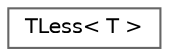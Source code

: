 digraph "Graphical Class Hierarchy"
{
 // INTERACTIVE_SVG=YES
 // LATEX_PDF_SIZE
  bgcolor="transparent";
  edge [fontname=Helvetica,fontsize=10,labelfontname=Helvetica,labelfontsize=10];
  node [fontname=Helvetica,fontsize=10,shape=box,height=0.2,width=0.4];
  rankdir="LR";
  Node0 [id="Node000000",label="TLess\< T \>",height=0.2,width=0.4,color="grey40", fillcolor="white", style="filled",URL="$d0/de6/structTLess.html",tooltip="Binary predicate class for sorting elements in order."];
}
